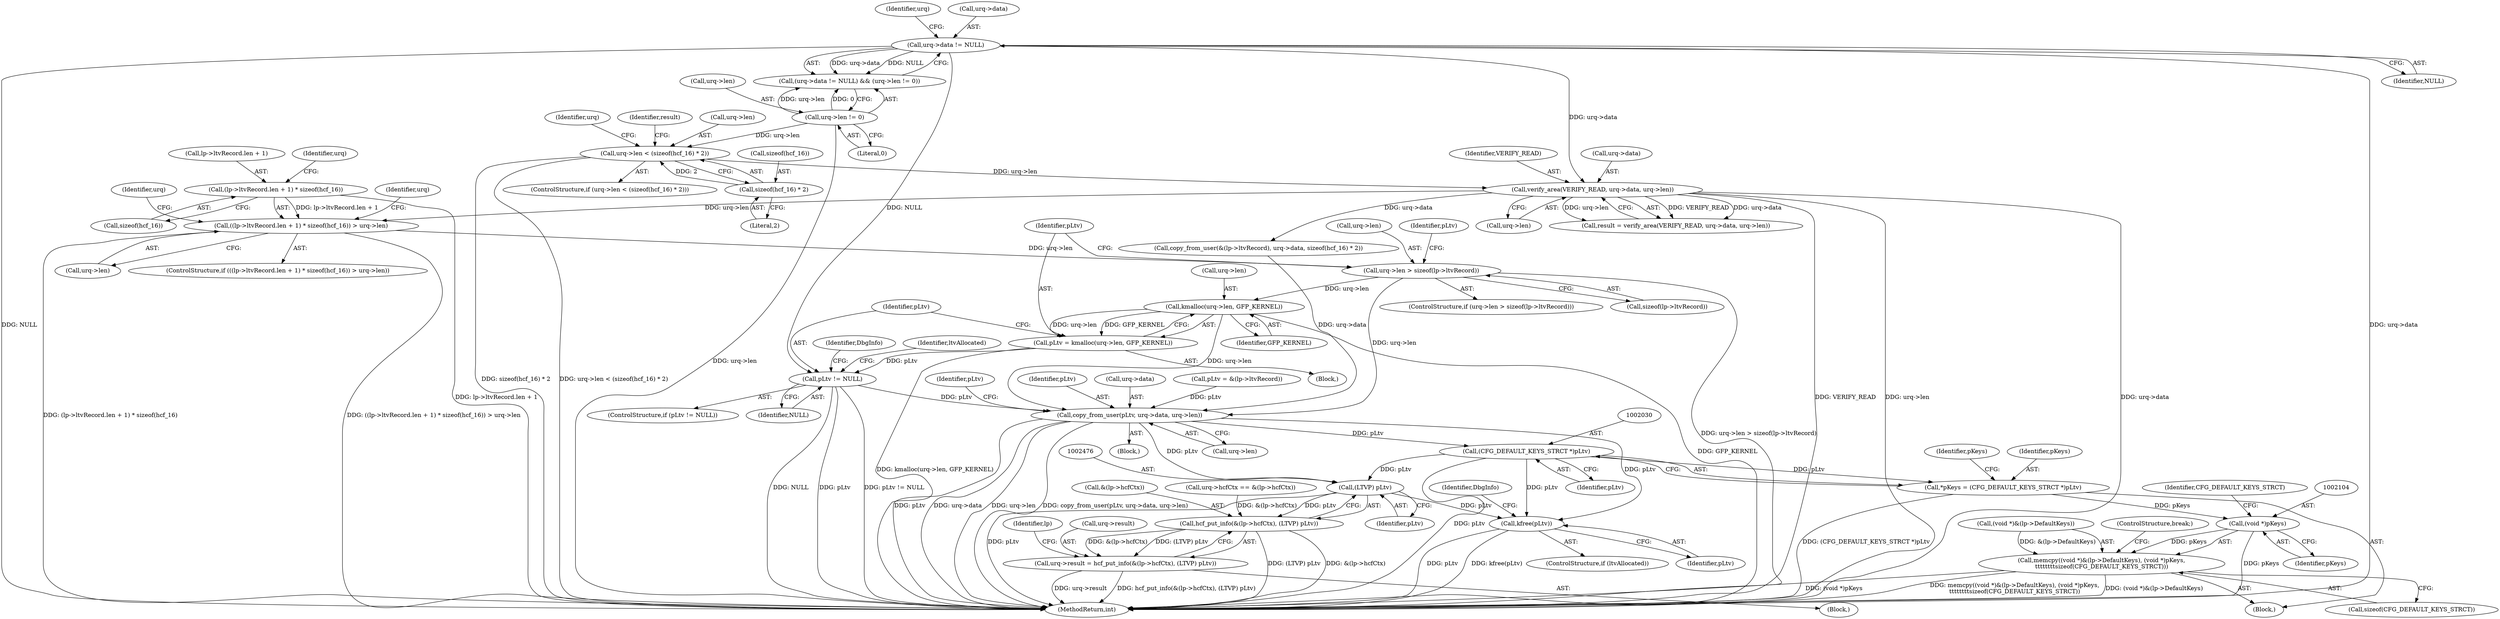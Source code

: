 digraph "0_linux_b5e2f339865fb443107e5b10603e53bbc92dc054_0@API" {
"1000342" [label="(Call,urq->len > sizeof(lp->ltvRecord))"];
"1000306" [label="(Call,((lp->ltvRecord.len + 1) * sizeof(hcf_16)) > urq->len)"];
"1000307" [label="(Call,(lp->ltvRecord.len + 1) * sizeof(hcf_16))"];
"1000268" [label="(Call,verify_area(VERIFY_READ, urq->data, urq->len))"];
"1000222" [label="(Call,urq->data != NULL)"];
"1000234" [label="(Call,urq->len < (sizeof(hcf_16) * 2))"];
"1000227" [label="(Call,urq->len != 0)"];
"1000238" [label="(Call,sizeof(hcf_16) * 2)"];
"1000353" [label="(Call,kmalloc(urq->len, GFP_KERNEL))"];
"1000351" [label="(Call,pLtv = kmalloc(urq->len, GFP_KERNEL))"];
"1000359" [label="(Call,pLtv != NULL)"];
"1000400" [label="(Call,copy_from_user(pLtv, urq->data, urq->len))"];
"1002029" [label="(Call,(CFG_DEFAULT_KEYS_STRCT *)pLtv)"];
"1002027" [label="(Call,*pKeys = (CFG_DEFAULT_KEYS_STRCT *)pLtv)"];
"1002103" [label="(Call,(void *)pKeys)"];
"1002096" [label="(Call,memcpy((void *)&(lp->DefaultKeys), (void *)pKeys,\n\t\t\t\t\t\t\t\tsizeof(CFG_DEFAULT_KEYS_STRCT)))"];
"1002475" [label="(Call,(LTVP) pLtv)"];
"1002470" [label="(Call,hcf_put_info(&(lp->hcfCtx), (LTVP) pLtv))"];
"1002466" [label="(Call,urq->result = hcf_put_info(&(lp->hcfCtx), (LTVP) pLtv))"];
"1002483" [label="(Call,kfree(pLtv))"];
"1000227" [label="(Call,urq->len != 0)"];
"1000315" [label="(Call,sizeof(hcf_16))"];
"1002466" [label="(Call,urq->result = hcf_put_info(&(lp->hcfCtx), (LTVP) pLtv))"];
"1000351" [label="(Call,pLtv = kmalloc(urq->len, GFP_KERNEL))"];
"1000369" [label="(Identifier,DbgInfo)"];
"1000293" [label="(Call,copy_from_user(&(lp->ltvRecord), urq->data, sizeof(hcf_16) * 2))"];
"1000395" [label="(Identifier,pLtv)"];
"1000346" [label="(Call,sizeof(lp->ltvRecord))"];
"1000307" [label="(Call,(lp->ltvRecord.len + 1) * sizeof(hcf_16))"];
"1000354" [label="(Call,urq->len)"];
"1000317" [label="(Call,urq->len)"];
"1000357" [label="(Identifier,GFP_KERNEL)"];
"1002484" [label="(Identifier,pLtv)"];
"1002481" [label="(ControlStructure,if (ltvAllocated))"];
"1000410" [label="(Identifier,pLtv)"];
"1000305" [label="(ControlStructure,if (((lp->ltvRecord.len + 1) * sizeof(hcf_16)) > urq->len))"];
"1000207" [label="(Call,urq->hcfCtx == &(lp->hcfCtx))"];
"1000273" [label="(Call,urq->len)"];
"1000350" [label="(Block,)"];
"1002517" [label="(Identifier,DbgInfo)"];
"1002387" [label="(Block,)"];
"1000401" [label="(Identifier,pLtv)"];
"1000361" [label="(Identifier,NULL)"];
"1000342" [label="(Call,urq->len > sizeof(lp->ltvRecord))"];
"1002479" [label="(Identifier,lp)"];
"1002105" [label="(Identifier,pKeys)"];
"1000323" [label="(Identifier,urq)"];
"1000353" [label="(Call,kmalloc(urq->len, GFP_KERNEL))"];
"1002470" [label="(Call,hcf_put_info(&(lp->hcfCtx), (LTVP) pLtv))"];
"1000267" [label="(Identifier,result)"];
"1000358" [label="(ControlStructure,if (pLtv != NULL))"];
"1002477" [label="(Identifier,pLtv)"];
"1000352" [label="(Identifier,pLtv)"];
"1000232" [label="(Block,)"];
"1000238" [label="(Call,sizeof(hcf_16) * 2)"];
"1000222" [label="(Call,urq->data != NULL)"];
"1000221" [label="(Call,(urq->data != NULL) && (urq->len != 0))"];
"1000341" [label="(ControlStructure,if (urq->len > sizeof(lp->ltvRecord)))"];
"1002107" [label="(Identifier,CFG_DEFAULT_KEYS_STRCT)"];
"1000359" [label="(Call,pLtv != NULL)"];
"1000400" [label="(Call,copy_from_user(pLtv, urq->data, urq->len))"];
"1002483" [label="(Call,kfree(pLtv))"];
"1002106" [label="(Call,sizeof(CFG_DEFAULT_KEYS_STRCT))"];
"1000344" [label="(Identifier,urq)"];
"1002027" [label="(Call,*pKeys = (CFG_DEFAULT_KEYS_STRCT *)pLtv)"];
"1002108" [label="(ControlStructure,break;)"];
"1000268" [label="(Call,verify_area(VERIFY_READ, urq->data, urq->len))"];
"1000306" [label="(Call,((lp->ltvRecord.len + 1) * sizeof(hcf_16)) > urq->len)"];
"1000234" [label="(Call,urq->len < (sizeof(hcf_16) * 2))"];
"1002103" [label="(Call,(void *)pKeys)"];
"1002029" [label="(Call,(CFG_DEFAULT_KEYS_STRCT *)pLtv)"];
"1000402" [label="(Call,urq->data)"];
"1002520" [label="(MethodReturn,int)"];
"1002036" [label="(Identifier,pKeys)"];
"1000226" [label="(Identifier,NULL)"];
"1002467" [label="(Call,urq->result)"];
"1000233" [label="(ControlStructure,if (urq->len < (sizeof(hcf_16) * 2)))"];
"1000241" [label="(Literal,2)"];
"1002471" [label="(Call,&(lp->hcfCtx))"];
"1000235" [label="(Call,urq->len)"];
"1002475" [label="(Call,(LTVP) pLtv)"];
"1000231" [label="(Literal,0)"];
"1000343" [label="(Call,urq->len)"];
"1000269" [label="(Identifier,VERIFY_READ)"];
"1000228" [label="(Call,urq->len)"];
"1002031" [label="(Identifier,pLtv)"];
"1002028" [label="(Identifier,pKeys)"];
"1000245" [label="(Identifier,urq)"];
"1000318" [label="(Identifier,urq)"];
"1000229" [label="(Identifier,urq)"];
"1000394" [label="(Call,pLtv = &(lp->ltvRecord))"];
"1000364" [label="(Identifier,ltvAllocated)"];
"1002097" [label="(Call,(void *)&(lp->DefaultKeys))"];
"1000360" [label="(Identifier,pLtv)"];
"1000270" [label="(Call,urq->data)"];
"1000239" [label="(Call,sizeof(hcf_16))"];
"1002096" [label="(Call,memcpy((void *)&(lp->DefaultKeys), (void *)pKeys,\n\t\t\t\t\t\t\t\tsizeof(CFG_DEFAULT_KEYS_STRCT)))"];
"1000405" [label="(Call,urq->len)"];
"1000308" [label="(Call,lp->ltvRecord.len + 1)"];
"1000266" [label="(Call,result = verify_area(VERIFY_READ, urq->data, urq->len))"];
"1000223" [label="(Call,urq->data)"];
"1002025" [label="(Block,)"];
"1000342" -> "1000341"  [label="AST: "];
"1000342" -> "1000346"  [label="CFG: "];
"1000343" -> "1000342"  [label="AST: "];
"1000346" -> "1000342"  [label="AST: "];
"1000352" -> "1000342"  [label="CFG: "];
"1000395" -> "1000342"  [label="CFG: "];
"1000342" -> "1002520"  [label="DDG: urq->len > sizeof(lp->ltvRecord)"];
"1000306" -> "1000342"  [label="DDG: urq->len"];
"1000342" -> "1000353"  [label="DDG: urq->len"];
"1000342" -> "1000400"  [label="DDG: urq->len"];
"1000306" -> "1000305"  [label="AST: "];
"1000306" -> "1000317"  [label="CFG: "];
"1000307" -> "1000306"  [label="AST: "];
"1000317" -> "1000306"  [label="AST: "];
"1000323" -> "1000306"  [label="CFG: "];
"1000344" -> "1000306"  [label="CFG: "];
"1000306" -> "1002520"  [label="DDG: (lp->ltvRecord.len + 1) * sizeof(hcf_16)"];
"1000306" -> "1002520"  [label="DDG: ((lp->ltvRecord.len + 1) * sizeof(hcf_16)) > urq->len"];
"1000307" -> "1000306"  [label="DDG: lp->ltvRecord.len + 1"];
"1000268" -> "1000306"  [label="DDG: urq->len"];
"1000307" -> "1000315"  [label="CFG: "];
"1000308" -> "1000307"  [label="AST: "];
"1000315" -> "1000307"  [label="AST: "];
"1000318" -> "1000307"  [label="CFG: "];
"1000307" -> "1002520"  [label="DDG: lp->ltvRecord.len + 1"];
"1000268" -> "1000266"  [label="AST: "];
"1000268" -> "1000273"  [label="CFG: "];
"1000269" -> "1000268"  [label="AST: "];
"1000270" -> "1000268"  [label="AST: "];
"1000273" -> "1000268"  [label="AST: "];
"1000266" -> "1000268"  [label="CFG: "];
"1000268" -> "1002520"  [label="DDG: VERIFY_READ"];
"1000268" -> "1002520"  [label="DDG: urq->len"];
"1000268" -> "1002520"  [label="DDG: urq->data"];
"1000268" -> "1000266"  [label="DDG: VERIFY_READ"];
"1000268" -> "1000266"  [label="DDG: urq->data"];
"1000268" -> "1000266"  [label="DDG: urq->len"];
"1000222" -> "1000268"  [label="DDG: urq->data"];
"1000234" -> "1000268"  [label="DDG: urq->len"];
"1000268" -> "1000293"  [label="DDG: urq->data"];
"1000222" -> "1000221"  [label="AST: "];
"1000222" -> "1000226"  [label="CFG: "];
"1000223" -> "1000222"  [label="AST: "];
"1000226" -> "1000222"  [label="AST: "];
"1000229" -> "1000222"  [label="CFG: "];
"1000221" -> "1000222"  [label="CFG: "];
"1000222" -> "1002520"  [label="DDG: urq->data"];
"1000222" -> "1002520"  [label="DDG: NULL"];
"1000222" -> "1000221"  [label="DDG: urq->data"];
"1000222" -> "1000221"  [label="DDG: NULL"];
"1000222" -> "1000359"  [label="DDG: NULL"];
"1000234" -> "1000233"  [label="AST: "];
"1000234" -> "1000238"  [label="CFG: "];
"1000235" -> "1000234"  [label="AST: "];
"1000238" -> "1000234"  [label="AST: "];
"1000245" -> "1000234"  [label="CFG: "];
"1000267" -> "1000234"  [label="CFG: "];
"1000234" -> "1002520"  [label="DDG: sizeof(hcf_16) * 2"];
"1000234" -> "1002520"  [label="DDG: urq->len < (sizeof(hcf_16) * 2)"];
"1000227" -> "1000234"  [label="DDG: urq->len"];
"1000238" -> "1000234"  [label="DDG: 2"];
"1000227" -> "1000221"  [label="AST: "];
"1000227" -> "1000231"  [label="CFG: "];
"1000228" -> "1000227"  [label="AST: "];
"1000231" -> "1000227"  [label="AST: "];
"1000221" -> "1000227"  [label="CFG: "];
"1000227" -> "1002520"  [label="DDG: urq->len"];
"1000227" -> "1000221"  [label="DDG: urq->len"];
"1000227" -> "1000221"  [label="DDG: 0"];
"1000238" -> "1000241"  [label="CFG: "];
"1000239" -> "1000238"  [label="AST: "];
"1000241" -> "1000238"  [label="AST: "];
"1000353" -> "1000351"  [label="AST: "];
"1000353" -> "1000357"  [label="CFG: "];
"1000354" -> "1000353"  [label="AST: "];
"1000357" -> "1000353"  [label="AST: "];
"1000351" -> "1000353"  [label="CFG: "];
"1000353" -> "1002520"  [label="DDG: GFP_KERNEL"];
"1000353" -> "1000351"  [label="DDG: urq->len"];
"1000353" -> "1000351"  [label="DDG: GFP_KERNEL"];
"1000353" -> "1000400"  [label="DDG: urq->len"];
"1000351" -> "1000350"  [label="AST: "];
"1000352" -> "1000351"  [label="AST: "];
"1000360" -> "1000351"  [label="CFG: "];
"1000351" -> "1002520"  [label="DDG: kmalloc(urq->len, GFP_KERNEL)"];
"1000351" -> "1000359"  [label="DDG: pLtv"];
"1000359" -> "1000358"  [label="AST: "];
"1000359" -> "1000361"  [label="CFG: "];
"1000360" -> "1000359"  [label="AST: "];
"1000361" -> "1000359"  [label="AST: "];
"1000364" -> "1000359"  [label="CFG: "];
"1000369" -> "1000359"  [label="CFG: "];
"1000359" -> "1002520"  [label="DDG: NULL"];
"1000359" -> "1002520"  [label="DDG: pLtv"];
"1000359" -> "1002520"  [label="DDG: pLtv != NULL"];
"1000359" -> "1000400"  [label="DDG: pLtv"];
"1000400" -> "1000232"  [label="AST: "];
"1000400" -> "1000405"  [label="CFG: "];
"1000401" -> "1000400"  [label="AST: "];
"1000402" -> "1000400"  [label="AST: "];
"1000405" -> "1000400"  [label="AST: "];
"1000410" -> "1000400"  [label="CFG: "];
"1000400" -> "1002520"  [label="DDG: urq->len"];
"1000400" -> "1002520"  [label="DDG: pLtv"];
"1000400" -> "1002520"  [label="DDG: urq->data"];
"1000400" -> "1002520"  [label="DDG: copy_from_user(pLtv, urq->data, urq->len)"];
"1000394" -> "1000400"  [label="DDG: pLtv"];
"1000293" -> "1000400"  [label="DDG: urq->data"];
"1000400" -> "1002029"  [label="DDG: pLtv"];
"1000400" -> "1002475"  [label="DDG: pLtv"];
"1000400" -> "1002483"  [label="DDG: pLtv"];
"1002029" -> "1002027"  [label="AST: "];
"1002029" -> "1002031"  [label="CFG: "];
"1002030" -> "1002029"  [label="AST: "];
"1002031" -> "1002029"  [label="AST: "];
"1002027" -> "1002029"  [label="CFG: "];
"1002029" -> "1002520"  [label="DDG: pLtv"];
"1002029" -> "1002027"  [label="DDG: pLtv"];
"1002029" -> "1002475"  [label="DDG: pLtv"];
"1002029" -> "1002483"  [label="DDG: pLtv"];
"1002027" -> "1002025"  [label="AST: "];
"1002028" -> "1002027"  [label="AST: "];
"1002036" -> "1002027"  [label="CFG: "];
"1002027" -> "1002520"  [label="DDG: (CFG_DEFAULT_KEYS_STRCT *)pLtv"];
"1002027" -> "1002103"  [label="DDG: pKeys"];
"1002103" -> "1002096"  [label="AST: "];
"1002103" -> "1002105"  [label="CFG: "];
"1002104" -> "1002103"  [label="AST: "];
"1002105" -> "1002103"  [label="AST: "];
"1002107" -> "1002103"  [label="CFG: "];
"1002103" -> "1002520"  [label="DDG: pKeys"];
"1002103" -> "1002096"  [label="DDG: pKeys"];
"1002096" -> "1002025"  [label="AST: "];
"1002096" -> "1002106"  [label="CFG: "];
"1002097" -> "1002096"  [label="AST: "];
"1002106" -> "1002096"  [label="AST: "];
"1002108" -> "1002096"  [label="CFG: "];
"1002096" -> "1002520"  [label="DDG: (void *)&(lp->DefaultKeys)"];
"1002096" -> "1002520"  [label="DDG: (void *)pKeys"];
"1002096" -> "1002520"  [label="DDG: memcpy((void *)&(lp->DefaultKeys), (void *)pKeys,\n\t\t\t\t\t\t\t\tsizeof(CFG_DEFAULT_KEYS_STRCT))"];
"1002097" -> "1002096"  [label="DDG: &(lp->DefaultKeys)"];
"1002475" -> "1002470"  [label="AST: "];
"1002475" -> "1002477"  [label="CFG: "];
"1002476" -> "1002475"  [label="AST: "];
"1002477" -> "1002475"  [label="AST: "];
"1002470" -> "1002475"  [label="CFG: "];
"1002475" -> "1002520"  [label="DDG: pLtv"];
"1002475" -> "1002470"  [label="DDG: pLtv"];
"1002475" -> "1002483"  [label="DDG: pLtv"];
"1002470" -> "1002466"  [label="AST: "];
"1002471" -> "1002470"  [label="AST: "];
"1002466" -> "1002470"  [label="CFG: "];
"1002470" -> "1002520"  [label="DDG: (LTVP) pLtv"];
"1002470" -> "1002520"  [label="DDG: &(lp->hcfCtx)"];
"1002470" -> "1002466"  [label="DDG: &(lp->hcfCtx)"];
"1002470" -> "1002466"  [label="DDG: (LTVP) pLtv"];
"1000207" -> "1002470"  [label="DDG: &(lp->hcfCtx)"];
"1002466" -> "1002387"  [label="AST: "];
"1002467" -> "1002466"  [label="AST: "];
"1002479" -> "1002466"  [label="CFG: "];
"1002466" -> "1002520"  [label="DDG: hcf_put_info(&(lp->hcfCtx), (LTVP) pLtv)"];
"1002466" -> "1002520"  [label="DDG: urq->result"];
"1002483" -> "1002481"  [label="AST: "];
"1002483" -> "1002484"  [label="CFG: "];
"1002484" -> "1002483"  [label="AST: "];
"1002517" -> "1002483"  [label="CFG: "];
"1002483" -> "1002520"  [label="DDG: pLtv"];
"1002483" -> "1002520"  [label="DDG: kfree(pLtv)"];
}
